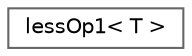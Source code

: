 digraph "Graphical Class Hierarchy"
{
 // LATEX_PDF_SIZE
  bgcolor="transparent";
  edge [fontname=Helvetica,fontsize=10,labelfontname=Helvetica,labelfontsize=10];
  node [fontname=Helvetica,fontsize=10,shape=box,height=0.2,width=0.4];
  rankdir="LR";
  Node0 [id="Node000000",label="lessOp1\< T \>",height=0.2,width=0.4,color="grey40", fillcolor="white", style="filled",URL="$structFoam_1_1lessOp1.html",tooltip=" "];
}
